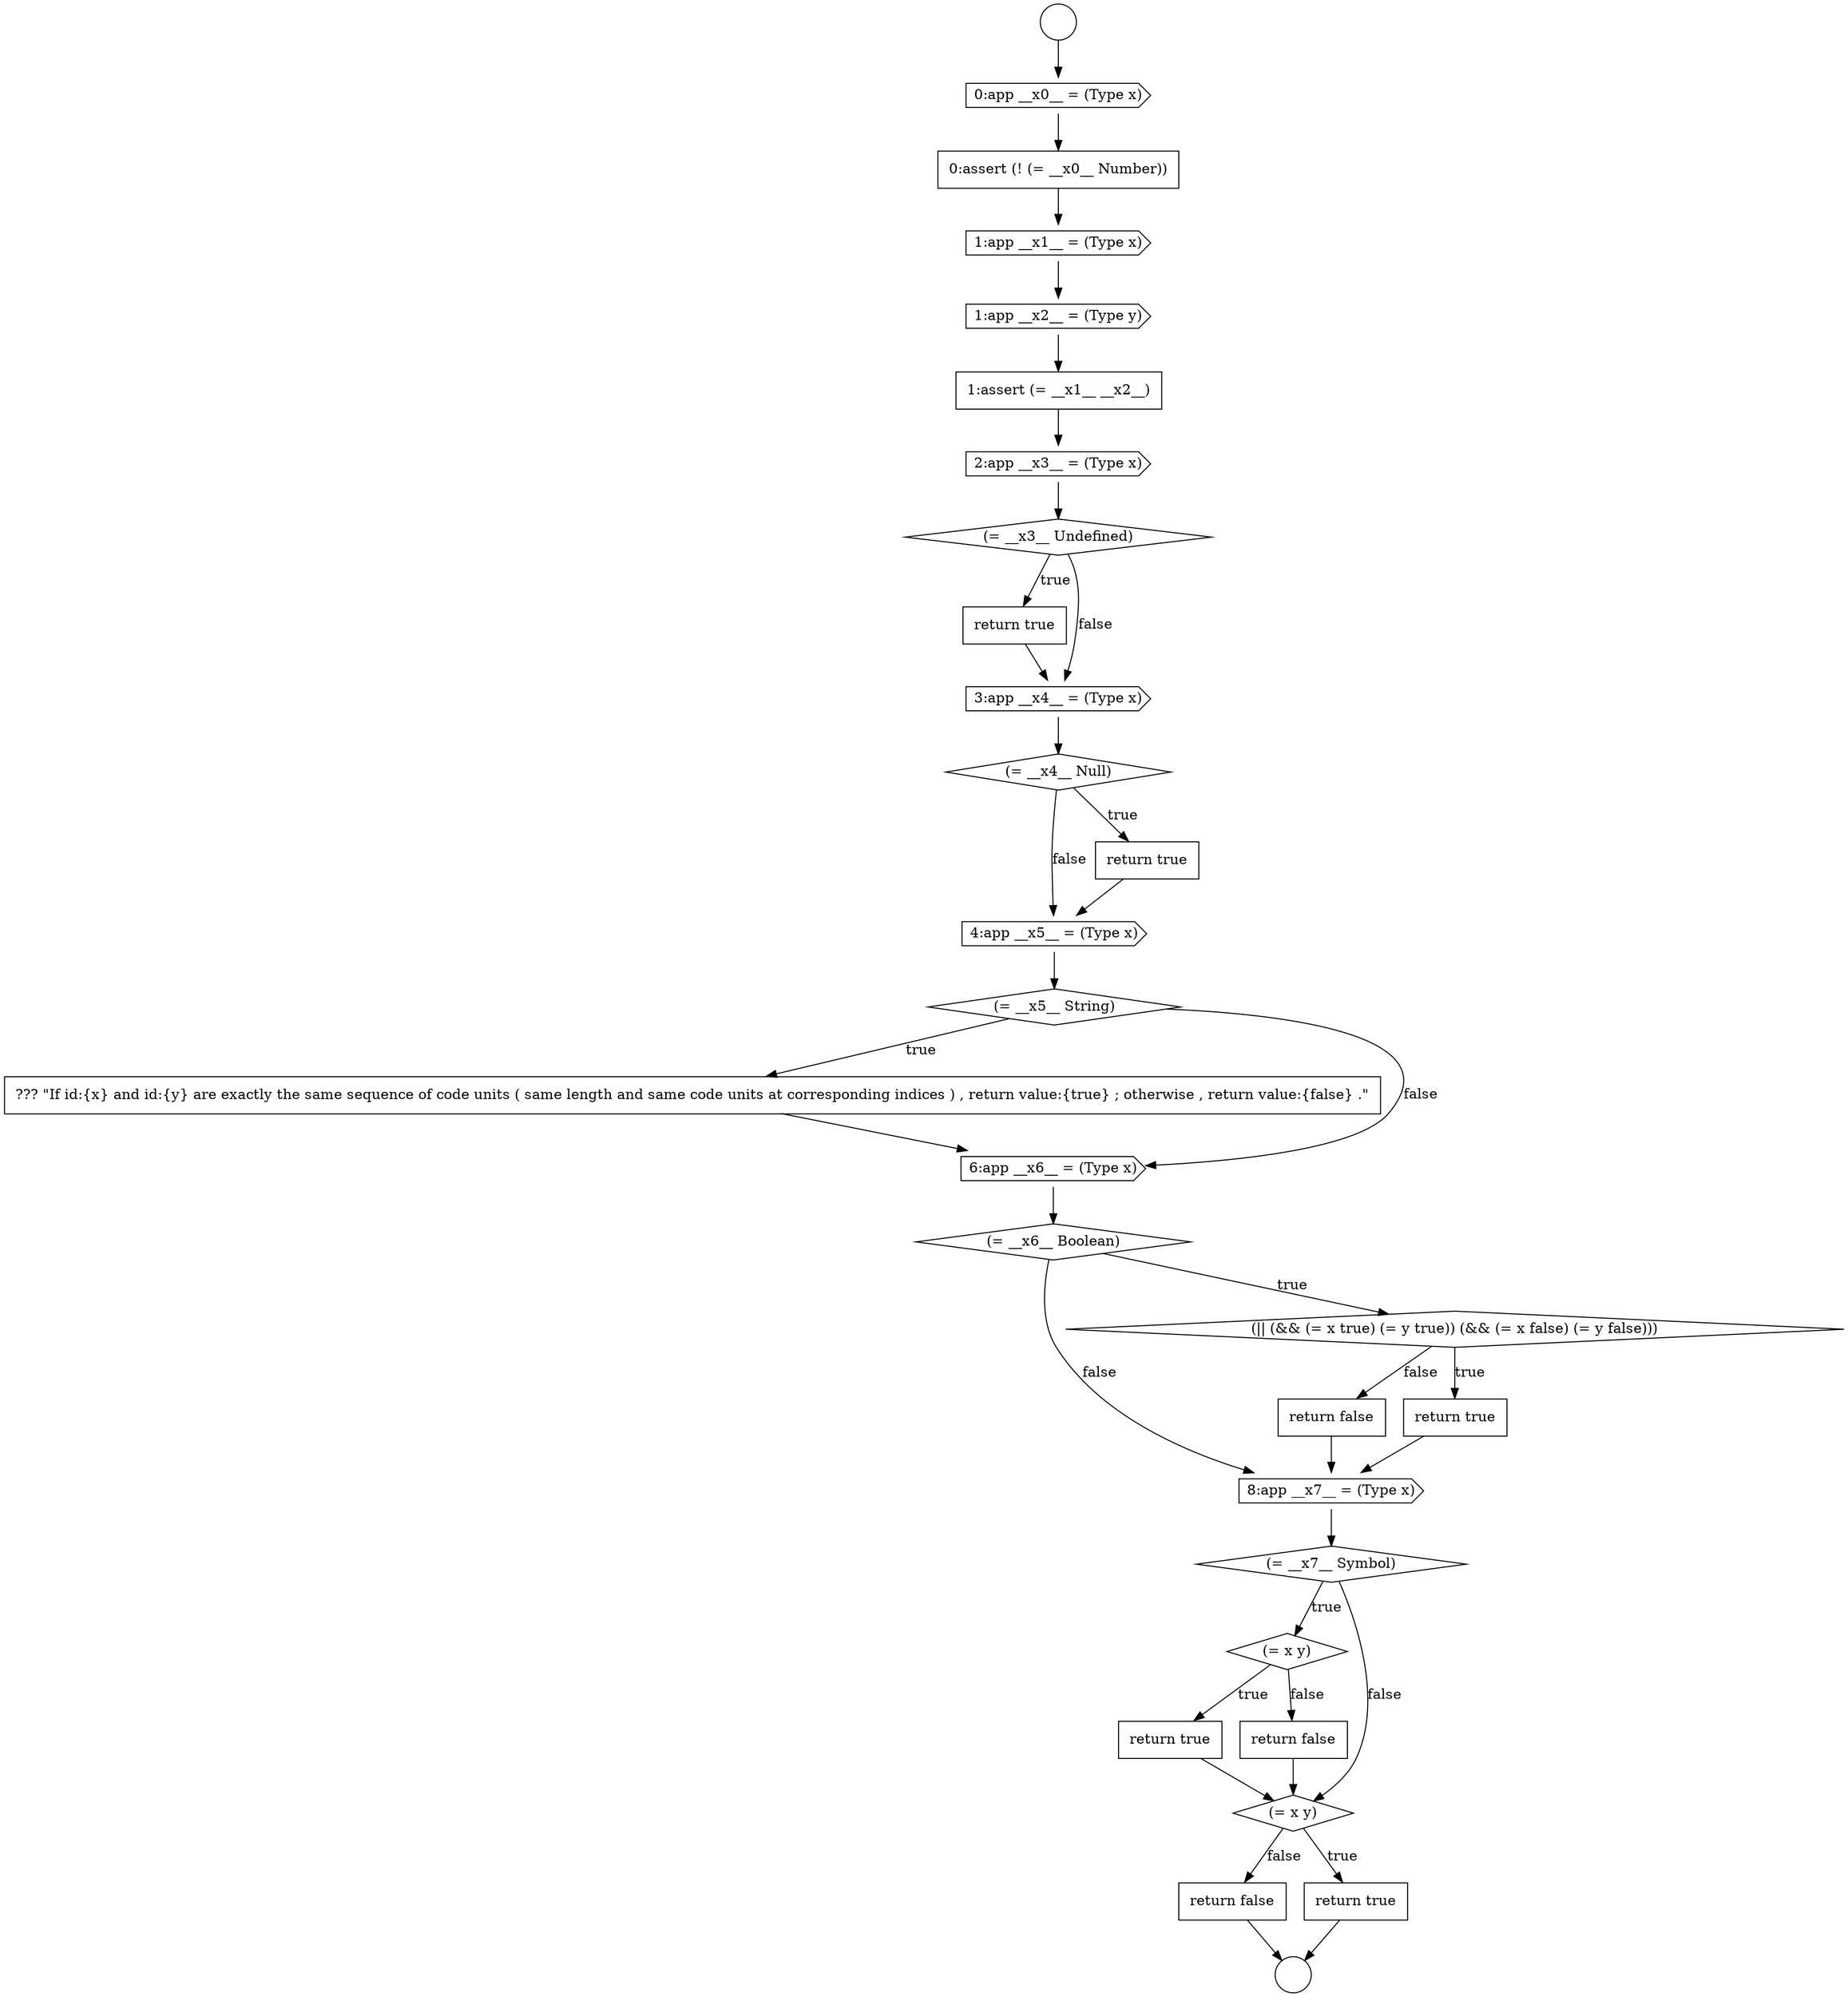 digraph {
  node518 [shape=cds, label=<<font color="black">4:app __x5__ = (Type x)</font>> color="black" fillcolor="white" style=filled]
  node533 [shape=none, margin=0, label=<<font color="black">
    <table border="0" cellborder="1" cellspacing="0" cellpadding="10">
      <tr><td align="left">return false</td></tr>
    </table>
  </font>> color="black" fillcolor="white" style=filled]
  node514 [shape=none, margin=0, label=<<font color="black">
    <table border="0" cellborder="1" cellspacing="0" cellpadding="10">
      <tr><td align="left">return true</td></tr>
    </table>
  </font>> color="black" fillcolor="white" style=filled]
  node522 [shape=diamond, label=<<font color="black">(= __x6__ Boolean)</font>> color="black" fillcolor="white" style=filled]
  node519 [shape=diamond, label=<<font color="black">(= __x5__ String)</font>> color="black" fillcolor="white" style=filled]
  node526 [shape=cds, label=<<font color="black">8:app __x7__ = (Type x)</font>> color="black" fillcolor="white" style=filled]
  node515 [shape=cds, label=<<font color="black">3:app __x4__ = (Type x)</font>> color="black" fillcolor="white" style=filled]
  node513 [shape=diamond, label=<<font color="black">(= __x3__ Undefined)</font>> color="black" fillcolor="white" style=filled]
  node509 [shape=cds, label=<<font color="black">1:app __x1__ = (Type x)</font>> color="black" fillcolor="white" style=filled]
  node520 [shape=none, margin=0, label=<<font color="black">
    <table border="0" cellborder="1" cellspacing="0" cellpadding="10">
      <tr><td align="left">??? &quot;If id:{x} and id:{y} are exactly the same sequence of code units ( same length and same code units at corresponding indices ) , return value:{true} ; otherwise , return value:{false} .&quot;</td></tr>
    </table>
  </font>> color="black" fillcolor="white" style=filled]
  node525 [shape=none, margin=0, label=<<font color="black">
    <table border="0" cellborder="1" cellspacing="0" cellpadding="10">
      <tr><td align="left">return false</td></tr>
    </table>
  </font>> color="black" fillcolor="white" style=filled]
  node524 [shape=none, margin=0, label=<<font color="black">
    <table border="0" cellborder="1" cellspacing="0" cellpadding="10">
      <tr><td align="left">return true</td></tr>
    </table>
  </font>> color="black" fillcolor="white" style=filled]
  node517 [shape=none, margin=0, label=<<font color="black">
    <table border="0" cellborder="1" cellspacing="0" cellpadding="10">
      <tr><td align="left">return true</td></tr>
    </table>
  </font>> color="black" fillcolor="white" style=filled]
  node510 [shape=cds, label=<<font color="black">1:app __x2__ = (Type y)</font>> color="black" fillcolor="white" style=filled]
  node528 [shape=diamond, label=<<font color="black">(= x y)</font>> color="black" fillcolor="white" style=filled]
  node523 [shape=diamond, label=<<font color="black">(|| (&amp;&amp; (= x true) (= y true)) (&amp;&amp; (= x false) (= y false)))</font>> color="black" fillcolor="white" style=filled]
  node511 [shape=none, margin=0, label=<<font color="black">
    <table border="0" cellborder="1" cellspacing="0" cellpadding="10">
      <tr><td align="left">1:assert (= __x1__ __x2__)</td></tr>
    </table>
  </font>> color="black" fillcolor="white" style=filled]
  node507 [shape=cds, label=<<font color="black">0:app __x0__ = (Type x)</font>> color="black" fillcolor="white" style=filled]
  node527 [shape=diamond, label=<<font color="black">(= __x7__ Symbol)</font>> color="black" fillcolor="white" style=filled]
  node512 [shape=cds, label=<<font color="black">2:app __x3__ = (Type x)</font>> color="black" fillcolor="white" style=filled]
  node529 [shape=none, margin=0, label=<<font color="black">
    <table border="0" cellborder="1" cellspacing="0" cellpadding="10">
      <tr><td align="left">return true</td></tr>
    </table>
  </font>> color="black" fillcolor="white" style=filled]
  node508 [shape=none, margin=0, label=<<font color="black">
    <table border="0" cellborder="1" cellspacing="0" cellpadding="10">
      <tr><td align="left">0:assert (! (= __x0__ Number))</td></tr>
    </table>
  </font>> color="black" fillcolor="white" style=filled]
  node530 [shape=none, margin=0, label=<<font color="black">
    <table border="0" cellborder="1" cellspacing="0" cellpadding="10">
      <tr><td align="left">return false</td></tr>
    </table>
  </font>> color="black" fillcolor="white" style=filled]
  node521 [shape=cds, label=<<font color="black">6:app __x6__ = (Type x)</font>> color="black" fillcolor="white" style=filled]
  node505 [shape=circle label=" " color="black" fillcolor="white" style=filled]
  node531 [shape=diamond, label=<<font color="black">(= x y)</font>> color="black" fillcolor="white" style=filled]
  node516 [shape=diamond, label=<<font color="black">(= __x4__ Null)</font>> color="black" fillcolor="white" style=filled]
  node506 [shape=circle label=" " color="black" fillcolor="white" style=filled]
  node532 [shape=none, margin=0, label=<<font color="black">
    <table border="0" cellborder="1" cellspacing="0" cellpadding="10">
      <tr><td align="left">return true</td></tr>
    </table>
  </font>> color="black" fillcolor="white" style=filled]
  node526 -> node527 [ color="black"]
  node529 -> node531 [ color="black"]
  node512 -> node513 [ color="black"]
  node513 -> node514 [label=<<font color="black">true</font>> color="black"]
  node513 -> node515 [label=<<font color="black">false</font>> color="black"]
  node510 -> node511 [ color="black"]
  node531 -> node532 [label=<<font color="black">true</font>> color="black"]
  node531 -> node533 [label=<<font color="black">false</font>> color="black"]
  node519 -> node520 [label=<<font color="black">true</font>> color="black"]
  node519 -> node521 [label=<<font color="black">false</font>> color="black"]
  node505 -> node507 [ color="black"]
  node507 -> node508 [ color="black"]
  node518 -> node519 [ color="black"]
  node522 -> node523 [label=<<font color="black">true</font>> color="black"]
  node522 -> node526 [label=<<font color="black">false</font>> color="black"]
  node516 -> node517 [label=<<font color="black">true</font>> color="black"]
  node516 -> node518 [label=<<font color="black">false</font>> color="black"]
  node523 -> node524 [label=<<font color="black">true</font>> color="black"]
  node523 -> node525 [label=<<font color="black">false</font>> color="black"]
  node509 -> node510 [ color="black"]
  node517 -> node518 [ color="black"]
  node511 -> node512 [ color="black"]
  node525 -> node526 [ color="black"]
  node520 -> node521 [ color="black"]
  node515 -> node516 [ color="black"]
  node530 -> node531 [ color="black"]
  node524 -> node526 [ color="black"]
  node514 -> node515 [ color="black"]
  node528 -> node529 [label=<<font color="black">true</font>> color="black"]
  node528 -> node530 [label=<<font color="black">false</font>> color="black"]
  node533 -> node506 [ color="black"]
  node532 -> node506 [ color="black"]
  node527 -> node528 [label=<<font color="black">true</font>> color="black"]
  node527 -> node531 [label=<<font color="black">false</font>> color="black"]
  node508 -> node509 [ color="black"]
  node521 -> node522 [ color="black"]
}
